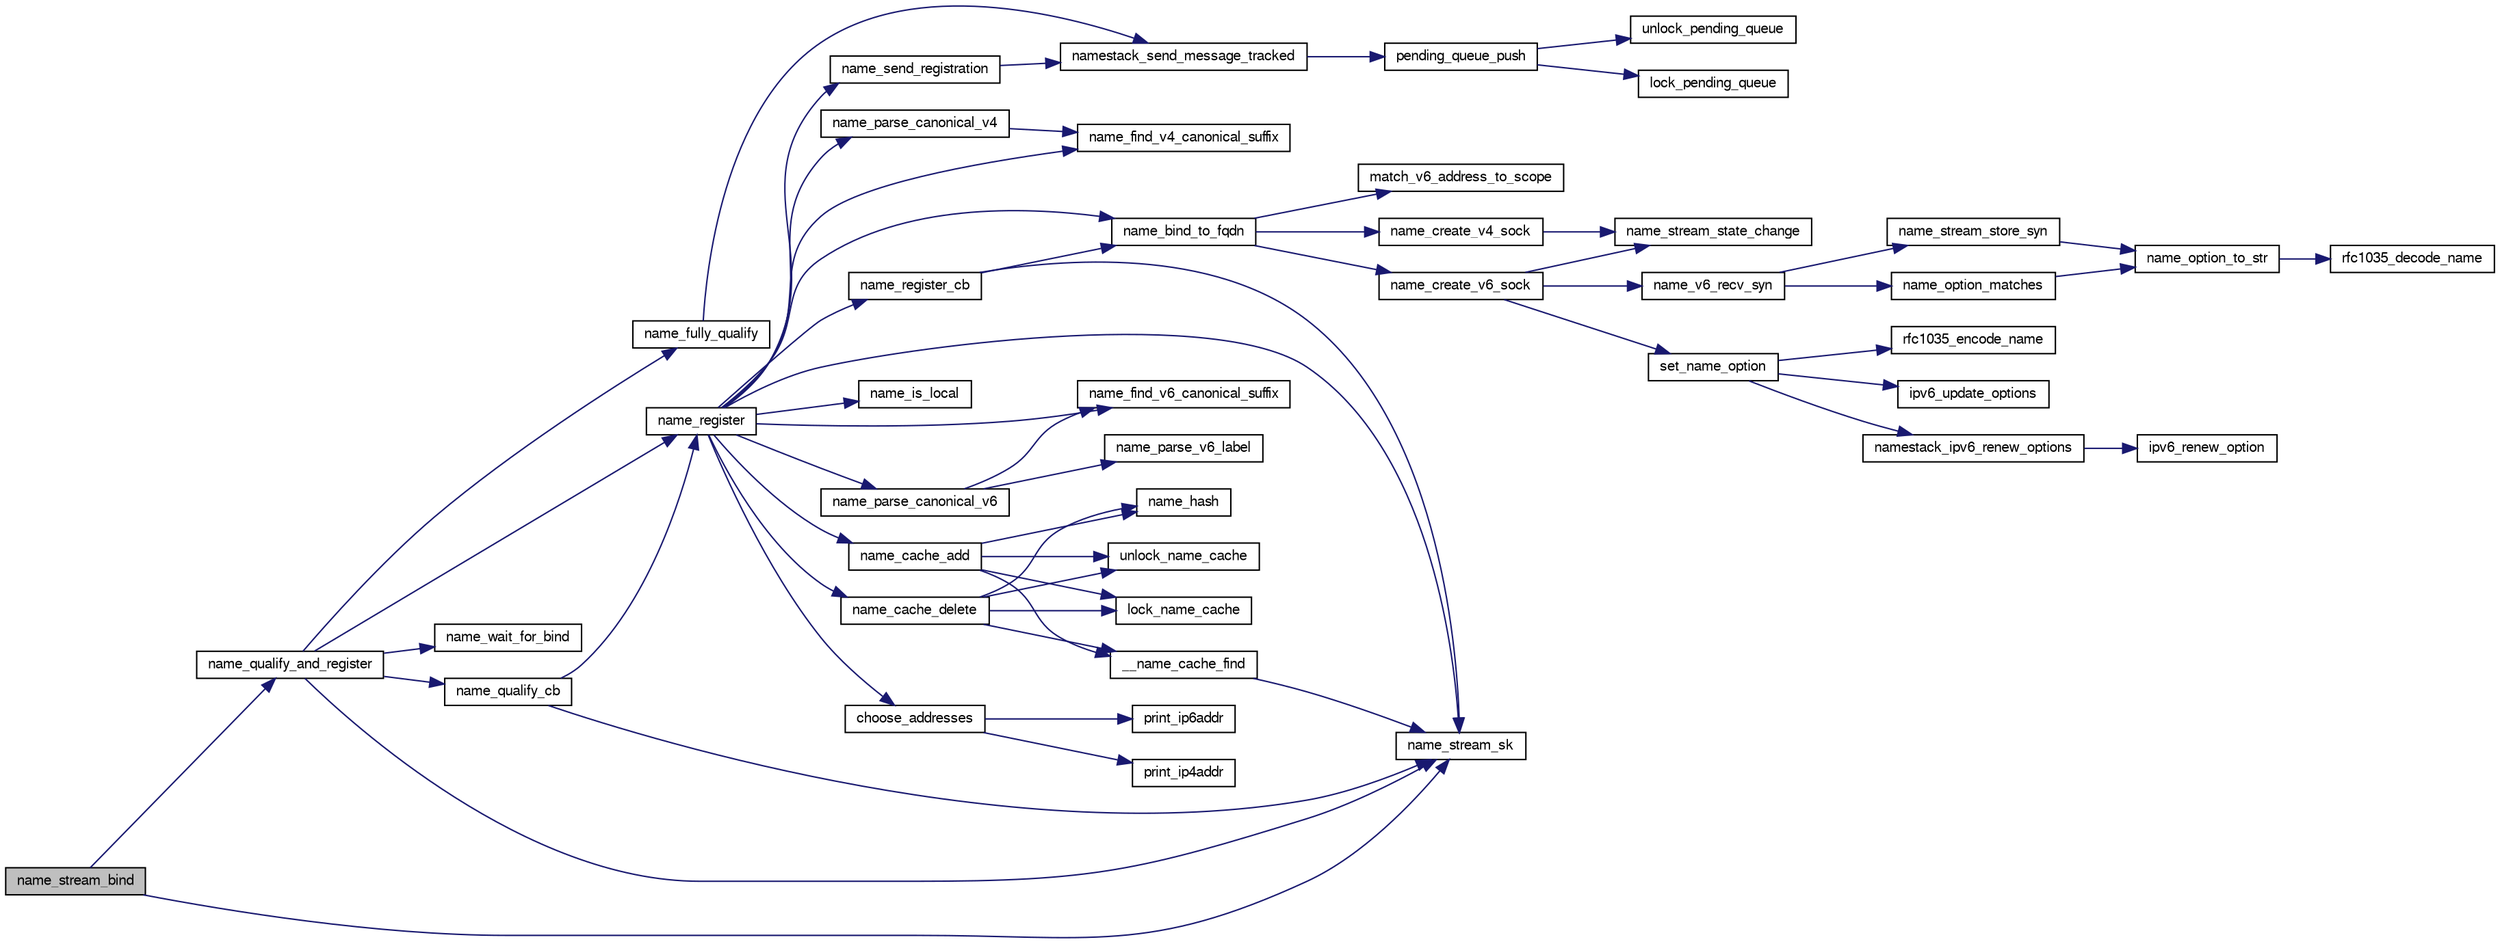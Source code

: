 digraph G
{
  edge [fontname="FreeSans",fontsize="10",labelfontname="FreeSans",labelfontsize="10"];
  node [fontname="FreeSans",fontsize="10",shape=record];
  rankdir=LR;
  Node1 [label="name_stream_bind",height=0.2,width=0.4,color="black", fillcolor="grey75", style="filled" fontcolor="black"];
  Node1 -> Node2 [color="midnightblue",fontsize="10",style="solid",fontname="FreeSans"];
  Node2 [label="name_qualify_and_register",height=0.2,width=0.4,color="black", fillcolor="white", style="filled",URL="$af__name_8c.html#a7b361fea06308c8ad46651ac195033b0"];
  Node2 -> Node3 [color="midnightblue",fontsize="10",style="solid",fontname="FreeSans"];
  Node3 [label="name_fully_qualify",height=0.2,width=0.4,color="black", fillcolor="white", style="filled",URL="$main_8c.html#ac90990b1e38414ac068ce97f0c469e4e"];
  Node3 -> Node4 [color="midnightblue",fontsize="10",style="solid",fontname="FreeSans"];
  Node4 [label="namestack_send_message_tracked",height=0.2,width=0.4,color="black", fillcolor="white", style="filled",URL="$main_8c.html#aeb93f5ca5ca3fac7e71bdb3d0e5ba2d7"];
  Node4 -> Node5 [color="midnightblue",fontsize="10",style="solid",fontname="FreeSans"];
  Node5 [label="pending_queue_push",height=0.2,width=0.4,color="black", fillcolor="white", style="filled",URL="$main_8c.html#adabcf9d49221610d8e0bca7b03e58548"];
  Node5 -> Node6 [color="midnightblue",fontsize="10",style="solid",fontname="FreeSans"];
  Node6 [label="lock_pending_queue",height=0.2,width=0.4,color="black", fillcolor="white", style="filled",URL="$main_8c.html#a01273c71c63c8f997c8770ee2d233565"];
  Node5 -> Node7 [color="midnightblue",fontsize="10",style="solid",fontname="FreeSans"];
  Node7 [label="unlock_pending_queue",height=0.2,width=0.4,color="black", fillcolor="white", style="filled",URL="$main_8c.html#a9642d34f5a8fcbcd35319c7b4a3cd284"];
  Node2 -> Node8 [color="midnightblue",fontsize="10",style="solid",fontname="FreeSans"];
  Node8 [label="name_qualify_cb",height=0.2,width=0.4,color="black", fillcolor="white", style="filled",URL="$af__name_8c.html#a2d725a6eb751e0f660eba52d2a76249b"];
  Node8 -> Node9 [color="midnightblue",fontsize="10",style="solid",fontname="FreeSans"];
  Node9 [label="name_register",height=0.2,width=0.4,color="black", fillcolor="white", style="filled",URL="$af__name_8c.html#af7bcfb1b057d29df2729a1aad286c6ec"];
  Node9 -> Node10 [color="midnightblue",fontsize="10",style="solid",fontname="FreeSans"];
  Node10 [label="choose_addresses",height=0.2,width=0.4,color="black", fillcolor="white", style="filled",URL="$address_8c.html#a749ca3e8a89fd3bfb9ea9c4d40d53697"];
  Node10 -> Node11 [color="midnightblue",fontsize="10",style="solid",fontname="FreeSans"];
  Node11 [label="print_ip4addr",height=0.2,width=0.4,color="black", fillcolor="white", style="filled",URL="$address_8c.html#ab7221ae0445f64eb613772f02204cb28"];
  Node10 -> Node12 [color="midnightblue",fontsize="10",style="solid",fontname="FreeSans"];
  Node12 [label="print_ip6addr",height=0.2,width=0.4,color="black", fillcolor="white", style="filled",URL="$address_8c.html#a185e915fee84e8d2ccc409fc5e0fafe8"];
  Node9 -> Node13 [color="midnightblue",fontsize="10",style="solid",fontname="FreeSans"];
  Node13 [label="name_bind_to_fqdn",height=0.2,width=0.4,color="black", fillcolor="white", style="filled",URL="$af__name_8c.html#ad3d8a1d4e1c89094faaee7e576dee5b7"];
  Node13 -> Node14 [color="midnightblue",fontsize="10",style="solid",fontname="FreeSans"];
  Node14 [label="match_v6_address_to_scope",height=0.2,width=0.4,color="black", fillcolor="white", style="filled",URL="$address_8c.html#a16f51d1d1829f7c23407fcbf17139691"];
  Node13 -> Node15 [color="midnightblue",fontsize="10",style="solid",fontname="FreeSans"];
  Node15 [label="name_create_v4_sock",height=0.2,width=0.4,color="black", fillcolor="white", style="filled",URL="$af__name_8c.html#a7ad9fdbbaec06c88dd908e3211f9b8b9"];
  Node15 -> Node16 [color="midnightblue",fontsize="10",style="solid",fontname="FreeSans"];
  Node16 [label="name_stream_state_change",height=0.2,width=0.4,color="black", fillcolor="white", style="filled",URL="$af__name_8c.html#abb1d86c18940b6e3b02bbbeb4f1eb662"];
  Node13 -> Node17 [color="midnightblue",fontsize="10",style="solid",fontname="FreeSans"];
  Node17 [label="name_create_v6_sock",height=0.2,width=0.4,color="black", fillcolor="white", style="filled",URL="$af__name_8c.html#a0067c3ae535b8bfa3b7874517115dd0d"];
  Node17 -> Node16 [color="midnightblue",fontsize="10",style="solid",fontname="FreeSans"];
  Node17 -> Node18 [color="midnightblue",fontsize="10",style="solid",fontname="FreeSans"];
  Node18 [label="name_v6_recv_syn",height=0.2,width=0.4,color="black", fillcolor="white", style="filled",URL="$af__name_8c.html#a00476616fd9d75f46a40e02f6844e81a"];
  Node18 -> Node19 [color="midnightblue",fontsize="10",style="solid",fontname="FreeSans"];
  Node19 [label="name_option_matches",height=0.2,width=0.4,color="black", fillcolor="white", style="filled",URL="$af__name_8c.html#ad429fdf3c1a016828a502ff8eea46821"];
  Node19 -> Node20 [color="midnightblue",fontsize="10",style="solid",fontname="FreeSans"];
  Node20 [label="name_option_to_str",height=0.2,width=0.4,color="black", fillcolor="white", style="filled",URL="$af__name_8c.html#ab2674d7b86ff762416ddb3dc835c4880"];
  Node20 -> Node21 [color="midnightblue",fontsize="10",style="solid",fontname="FreeSans"];
  Node21 [label="rfc1035_decode_name",height=0.2,width=0.4,color="black", fillcolor="white", style="filled",URL="$af__name_8c.html#ac074fda8f283c687545be2e53de79e49"];
  Node18 -> Node22 [color="midnightblue",fontsize="10",style="solid",fontname="FreeSans"];
  Node22 [label="name_stream_store_syn",height=0.2,width=0.4,color="black", fillcolor="white", style="filled",URL="$af__name_8c.html#a972a50214997bd814cd05f97d81a81f7"];
  Node22 -> Node20 [color="midnightblue",fontsize="10",style="solid",fontname="FreeSans"];
  Node17 -> Node23 [color="midnightblue",fontsize="10",style="solid",fontname="FreeSans"];
  Node23 [label="set_name_option",height=0.2,width=0.4,color="black", fillcolor="white", style="filled",URL="$af__name_8c.html#ae8e372e7f41189cca5149d620716334f"];
  Node23 -> Node24 [color="midnightblue",fontsize="10",style="solid",fontname="FreeSans"];
  Node24 [label="ipv6_update_options",height=0.2,width=0.4,color="black", fillcolor="white", style="filled",URL="$af__name_8c.html#a92dcdbf16767c4bf91dea33ec0b26bab"];
  Node23 -> Node25 [color="midnightblue",fontsize="10",style="solid",fontname="FreeSans"];
  Node25 [label="namestack_ipv6_renew_options",height=0.2,width=0.4,color="black", fillcolor="white", style="filled",URL="$af__name_8c.html#a7b0682716a3329de6d42caba391f374d"];
  Node25 -> Node26 [color="midnightblue",fontsize="10",style="solid",fontname="FreeSans"];
  Node26 [label="ipv6_renew_option",height=0.2,width=0.4,color="black", fillcolor="white", style="filled",URL="$af__name_8c.html#a51a93e25a456b14fc961232360eea4c9"];
  Node23 -> Node27 [color="midnightblue",fontsize="10",style="solid",fontname="FreeSans"];
  Node27 [label="rfc1035_encode_name",height=0.2,width=0.4,color="black", fillcolor="white", style="filled",URL="$af__name_8c.html#a91562471c07791fae97674a650dc13dd"];
  Node9 -> Node28 [color="midnightblue",fontsize="10",style="solid",fontname="FreeSans"];
  Node28 [label="name_cache_add",height=0.2,width=0.4,color="black", fillcolor="white", style="filled",URL="$namecache_8c.html#aa6e1ff7767ba286a06b81fe430b0e76f"];
  Node28 -> Node29 [color="midnightblue",fontsize="10",style="solid",fontname="FreeSans"];
  Node29 [label="__name_cache_find",height=0.2,width=0.4,color="black", fillcolor="white", style="filled",URL="$namecache_8c.html#a7848b669f978c36fa35e1470743eb0e4"];
  Node29 -> Node30 [color="midnightblue",fontsize="10",style="solid",fontname="FreeSans"];
  Node30 [label="name_stream_sk",height=0.2,width=0.4,color="black", fillcolor="white", style="filled",URL="$namestack__priv_8h.html#a5e5b37b81978789054ddc587e3af21e6"];
  Node28 -> Node31 [color="midnightblue",fontsize="10",style="solid",fontname="FreeSans"];
  Node31 [label="lock_name_cache",height=0.2,width=0.4,color="black", fillcolor="white", style="filled",URL="$namecache_8c.html#a8ae772304606167f46e81d0ac73eb6ce"];
  Node28 -> Node32 [color="midnightblue",fontsize="10",style="solid",fontname="FreeSans"];
  Node32 [label="name_hash",height=0.2,width=0.4,color="black", fillcolor="white", style="filled",URL="$namecache_8c.html#a146c3e6f807bb836d9bf21ad8be0e207"];
  Node28 -> Node33 [color="midnightblue",fontsize="10",style="solid",fontname="FreeSans"];
  Node33 [label="unlock_name_cache",height=0.2,width=0.4,color="black", fillcolor="white", style="filled",URL="$namecache_8c.html#a2de07759137fa58e1f81ea7102a401ac"];
  Node9 -> Node34 [color="midnightblue",fontsize="10",style="solid",fontname="FreeSans"];
  Node34 [label="name_cache_delete",height=0.2,width=0.4,color="black", fillcolor="white", style="filled",URL="$namecache_8c.html#aa1fb6667246cbfbc4f63436093f59535"];
  Node34 -> Node29 [color="midnightblue",fontsize="10",style="solid",fontname="FreeSans"];
  Node34 -> Node31 [color="midnightblue",fontsize="10",style="solid",fontname="FreeSans"];
  Node34 -> Node32 [color="midnightblue",fontsize="10",style="solid",fontname="FreeSans"];
  Node34 -> Node33 [color="midnightblue",fontsize="10",style="solid",fontname="FreeSans"];
  Node9 -> Node35 [color="midnightblue",fontsize="10",style="solid",fontname="FreeSans"];
  Node35 [label="name_find_v4_canonical_suffix",height=0.2,width=0.4,color="black", fillcolor="white", style="filled",URL="$af__name_8c.html#ae9d30538439c0da5b53cfdf6a87d0065"];
  Node9 -> Node36 [color="midnightblue",fontsize="10",style="solid",fontname="FreeSans"];
  Node36 [label="name_find_v6_canonical_suffix",height=0.2,width=0.4,color="black", fillcolor="white", style="filled",URL="$af__name_8c.html#a816a98f8cf2b06df30fe991ec8bfcffe"];
  Node9 -> Node37 [color="midnightblue",fontsize="10",style="solid",fontname="FreeSans"];
  Node37 [label="name_is_local",height=0.2,width=0.4,color="black", fillcolor="white", style="filled",URL="$af__name_8c.html#a5768da3ffa0275fa10335132581d896a"];
  Node9 -> Node38 [color="midnightblue",fontsize="10",style="solid",fontname="FreeSans"];
  Node38 [label="name_parse_canonical_v4",height=0.2,width=0.4,color="black", fillcolor="white", style="filled",URL="$af__name_8c.html#a5eb921099d79c0b32e69ff006853442a"];
  Node38 -> Node35 [color="midnightblue",fontsize="10",style="solid",fontname="FreeSans"];
  Node9 -> Node39 [color="midnightblue",fontsize="10",style="solid",fontname="FreeSans"];
  Node39 [label="name_parse_canonical_v6",height=0.2,width=0.4,color="black", fillcolor="white", style="filled",URL="$af__name_8c.html#ae8cf85dd3c12a1daa4e1ce16b2ee06d9"];
  Node39 -> Node36 [color="midnightblue",fontsize="10",style="solid",fontname="FreeSans"];
  Node39 -> Node40 [color="midnightblue",fontsize="10",style="solid",fontname="FreeSans"];
  Node40 [label="name_parse_v6_label",height=0.2,width=0.4,color="black", fillcolor="white", style="filled",URL="$af__name_8c.html#a9373ee66c3cbdcba17df3fe1c0ebd5b6"];
  Node9 -> Node41 [color="midnightblue",fontsize="10",style="solid",fontname="FreeSans"];
  Node41 [label="name_register_cb",height=0.2,width=0.4,color="black", fillcolor="white", style="filled",URL="$af__name_8c.html#a9ad7e4fbc663c190f51058fc7c2e7790"];
  Node41 -> Node13 [color="midnightblue",fontsize="10",style="solid",fontname="FreeSans"];
  Node41 -> Node30 [color="midnightblue",fontsize="10",style="solid",fontname="FreeSans"];
  Node9 -> Node42 [color="midnightblue",fontsize="10",style="solid",fontname="FreeSans"];
  Node42 [label="name_send_registration",height=0.2,width=0.4,color="black", fillcolor="white", style="filled",URL="$main_8c.html#ab952bacca3b7e5f0795ba6304a36cfd4"];
  Node42 -> Node4 [color="midnightblue",fontsize="10",style="solid",fontname="FreeSans"];
  Node9 -> Node30 [color="midnightblue",fontsize="10",style="solid",fontname="FreeSans"];
  Node8 -> Node30 [color="midnightblue",fontsize="10",style="solid",fontname="FreeSans"];
  Node2 -> Node9 [color="midnightblue",fontsize="10",style="solid",fontname="FreeSans"];
  Node2 -> Node30 [color="midnightblue",fontsize="10",style="solid",fontname="FreeSans"];
  Node2 -> Node43 [color="midnightblue",fontsize="10",style="solid",fontname="FreeSans"];
  Node43 [label="name_wait_for_bind",height=0.2,width=0.4,color="black", fillcolor="white", style="filled",URL="$af__name_8c.html#a25ca168e54f1f133c80c9018aa3acf80"];
  Node1 -> Node30 [color="midnightblue",fontsize="10",style="solid",fontname="FreeSans"];
}
